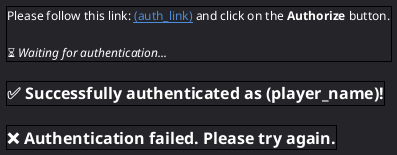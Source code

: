 @startsalt login
	<style>
		saltDiagram {
			BackgroundColor #242429
		}
	</style>
	{
		{+
			<color:#ffffff>Please follow this link: <color:#4c8cda>__(auth_link)__ <color:#ffffff>and click on the **Authorize** button.
			.
			==== <color:#ffffff>⏳ Waiting for authentication...
		}
		.
		{+
			== <color:#ffffff>✅ Successfully authenticated as (player_name)!
		}
		.
		{+
			== <color:#ffffff>❌ Authentication failed. Please try again.
		}
	}
@endsalt